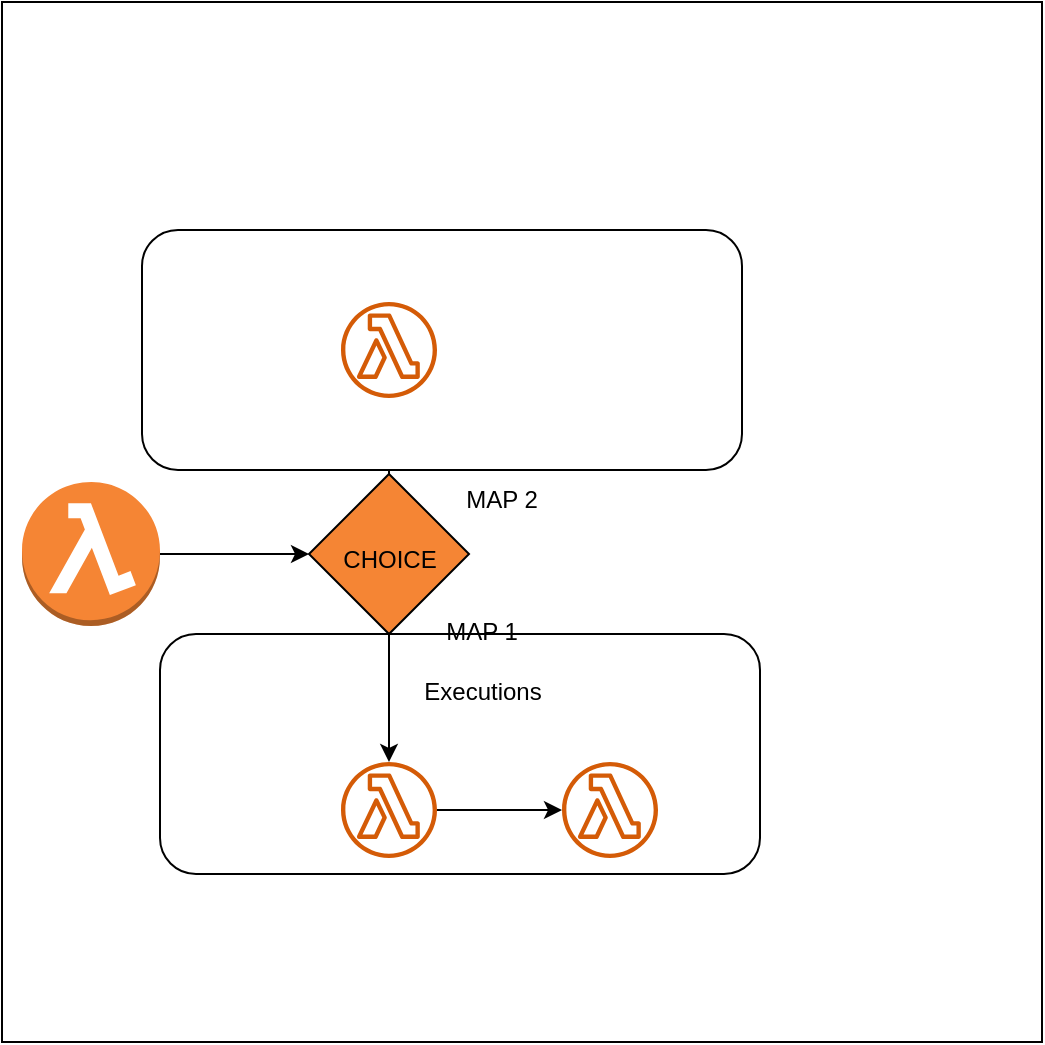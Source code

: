 <mxfile version="21.3.8" type="github">
  <diagram name="Page-1" id="6V160WtdDyH8dYMzAOkW">
    <mxGraphModel dx="996" dy="1593" grid="1" gridSize="10" guides="1" tooltips="1" connect="1" arrows="1" fold="1" page="1" pageScale="1" pageWidth="827" pageHeight="1169" math="0" shadow="0">
      <root>
        <mxCell id="0" />
        <mxCell id="1" parent="0" />
        <mxCell id="2Sz2ZQRt3XnOv92GGBQZ-10" value="" style="whiteSpace=wrap;html=1;aspect=fixed;" vertex="1" parent="1">
          <mxGeometry x="120" y="-100" width="520" height="520" as="geometry" />
        </mxCell>
        <mxCell id="2Sz2ZQRt3XnOv92GGBQZ-3" value="" style="edgeStyle=orthogonalEdgeStyle;rounded=0;orthogonalLoop=1;jettySize=auto;html=1;" edge="1" parent="1" source="2Sz2ZQRt3XnOv92GGBQZ-1" target="2Sz2ZQRt3XnOv92GGBQZ-2">
          <mxGeometry relative="1" as="geometry" />
        </mxCell>
        <mxCell id="2Sz2ZQRt3XnOv92GGBQZ-1" value="" style="outlineConnect=0;dashed=0;verticalLabelPosition=bottom;verticalAlign=top;align=center;html=1;shape=mxgraph.aws3.lambda_function;fillColor=#F58534;gradientColor=none;" vertex="1" parent="1">
          <mxGeometry x="130" y="140" width="69" height="72" as="geometry" />
        </mxCell>
        <mxCell id="2Sz2ZQRt3XnOv92GGBQZ-8" value="" style="edgeStyle=orthogonalEdgeStyle;rounded=0;orthogonalLoop=1;jettySize=auto;html=1;" edge="1" parent="1" source="2Sz2ZQRt3XnOv92GGBQZ-2" target="2Sz2ZQRt3XnOv92GGBQZ-7">
          <mxGeometry relative="1" as="geometry" />
        </mxCell>
        <mxCell id="2Sz2ZQRt3XnOv92GGBQZ-11" value="" style="rounded=1;whiteSpace=wrap;html=1;" vertex="1" parent="1">
          <mxGeometry x="199" y="216" width="300" height="120" as="geometry" />
        </mxCell>
        <mxCell id="2Sz2ZQRt3XnOv92GGBQZ-9" value="" style="edgeStyle=orthogonalEdgeStyle;rounded=0;orthogonalLoop=1;jettySize=auto;html=1;" edge="1" parent="1" source="2Sz2ZQRt3XnOv92GGBQZ-2" target="2Sz2ZQRt3XnOv92GGBQZ-6">
          <mxGeometry relative="1" as="geometry" />
        </mxCell>
        <mxCell id="2Sz2ZQRt3XnOv92GGBQZ-2" value="&lt;br&gt;&lt;br&gt;CHOICE" style="rhombus;whiteSpace=wrap;html=1;verticalAlign=top;fillColor=#F58534;dashed=0;gradientColor=none;" vertex="1" parent="1">
          <mxGeometry x="273.5" y="136" width="80" height="80" as="geometry" />
        </mxCell>
        <mxCell id="2Sz2ZQRt3XnOv92GGBQZ-4" value="Batch Executions" style="text;html=1;align=center;verticalAlign=middle;resizable=0;points=[];autosize=1;strokeColor=none;fillColor=none;" vertex="1" parent="1">
          <mxGeometry x="320" y="106" width="120" height="30" as="geometry" />
        </mxCell>
        <mxCell id="2Sz2ZQRt3XnOv92GGBQZ-16" value="" style="rounded=1;whiteSpace=wrap;html=1;" vertex="1" parent="1">
          <mxGeometry x="190" y="14" width="300" height="120" as="geometry" />
        </mxCell>
        <mxCell id="2Sz2ZQRt3XnOv92GGBQZ-5" value="Executions" style="text;html=1;align=center;verticalAlign=middle;resizable=0;points=[];autosize=1;strokeColor=none;fillColor=none;" vertex="1" parent="1">
          <mxGeometry x="320" y="230" width="80" height="30" as="geometry" />
        </mxCell>
        <mxCell id="2Sz2ZQRt3XnOv92GGBQZ-15" value="" style="edgeStyle=orthogonalEdgeStyle;rounded=0;orthogonalLoop=1;jettySize=auto;html=1;" edge="1" parent="1" source="2Sz2ZQRt3XnOv92GGBQZ-6" target="2Sz2ZQRt3XnOv92GGBQZ-14">
          <mxGeometry relative="1" as="geometry" />
        </mxCell>
        <mxCell id="2Sz2ZQRt3XnOv92GGBQZ-6" value="" style="sketch=0;outlineConnect=0;fontColor=#232F3E;gradientColor=none;fillColor=#D45B07;strokeColor=none;dashed=0;verticalLabelPosition=bottom;verticalAlign=top;align=center;html=1;fontSize=12;fontStyle=0;aspect=fixed;pointerEvents=1;shape=mxgraph.aws4.lambda_function;" vertex="1" parent="1">
          <mxGeometry x="289.5" y="280" width="48" height="48" as="geometry" />
        </mxCell>
        <mxCell id="2Sz2ZQRt3XnOv92GGBQZ-7" value="" style="sketch=0;outlineConnect=0;fontColor=#232F3E;gradientColor=none;fillColor=#D45B07;strokeColor=none;dashed=0;verticalLabelPosition=bottom;verticalAlign=top;align=center;html=1;fontSize=12;fontStyle=0;aspect=fixed;pointerEvents=1;shape=mxgraph.aws4.lambda_function;" vertex="1" parent="1">
          <mxGeometry x="289.5" y="50" width="48" height="48" as="geometry" />
        </mxCell>
        <mxCell id="2Sz2ZQRt3XnOv92GGBQZ-13" value="MAP 1" style="text;html=1;strokeColor=none;fillColor=none;align=center;verticalAlign=middle;whiteSpace=wrap;rounded=0;" vertex="1" parent="1">
          <mxGeometry x="330" y="200" width="60" height="30" as="geometry" />
        </mxCell>
        <mxCell id="2Sz2ZQRt3XnOv92GGBQZ-14" value="" style="sketch=0;outlineConnect=0;fontColor=#232F3E;gradientColor=none;fillColor=#D45B07;strokeColor=none;dashed=0;verticalLabelPosition=bottom;verticalAlign=top;align=center;html=1;fontSize=12;fontStyle=0;aspect=fixed;pointerEvents=1;shape=mxgraph.aws4.lambda_function;" vertex="1" parent="1">
          <mxGeometry x="400" y="280" width="48" height="48" as="geometry" />
        </mxCell>
        <mxCell id="2Sz2ZQRt3XnOv92GGBQZ-17" value="MAP 2" style="text;html=1;strokeColor=none;fillColor=none;align=center;verticalAlign=middle;whiteSpace=wrap;rounded=0;" vertex="1" parent="1">
          <mxGeometry x="340" y="134" width="60" height="30" as="geometry" />
        </mxCell>
      </root>
    </mxGraphModel>
  </diagram>
</mxfile>
